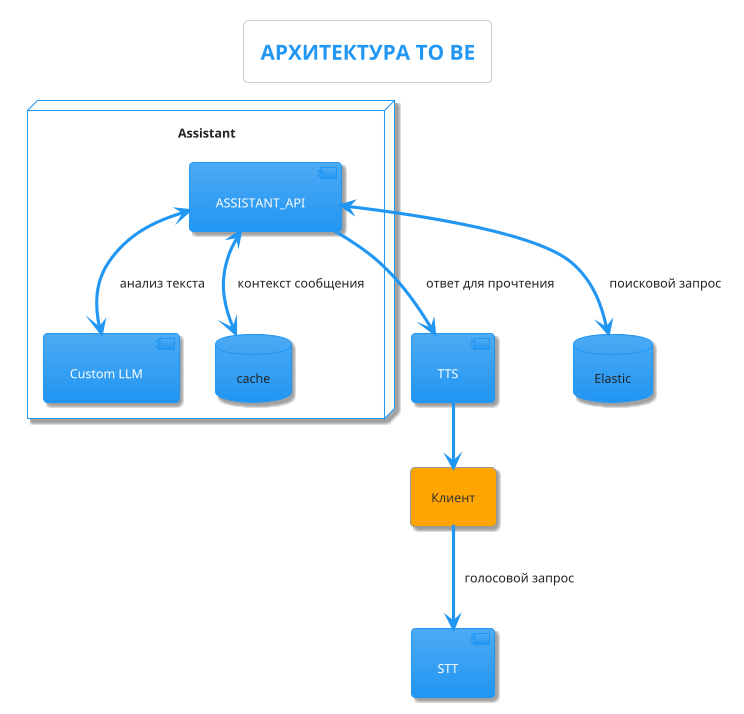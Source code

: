 @startuml
!theme materia

title  АРХИТЕКТУРА ТO BE

agent Клиент

node "Assistant" as assistant {
    component "ASSISTANT_API" as api
    component "Custom LLM" as llm
    database "cache" as cache
    }

component TTS
database Elastic
component STT

Клиент --> STT: голосовой запрос
api <--> Elastic: поисковой запрос
api <--> cache: контекст сообщения
api --> TTS: ответ для прочтения
api <--> llm: анализ текста
TTS --> Клиент

@enduml